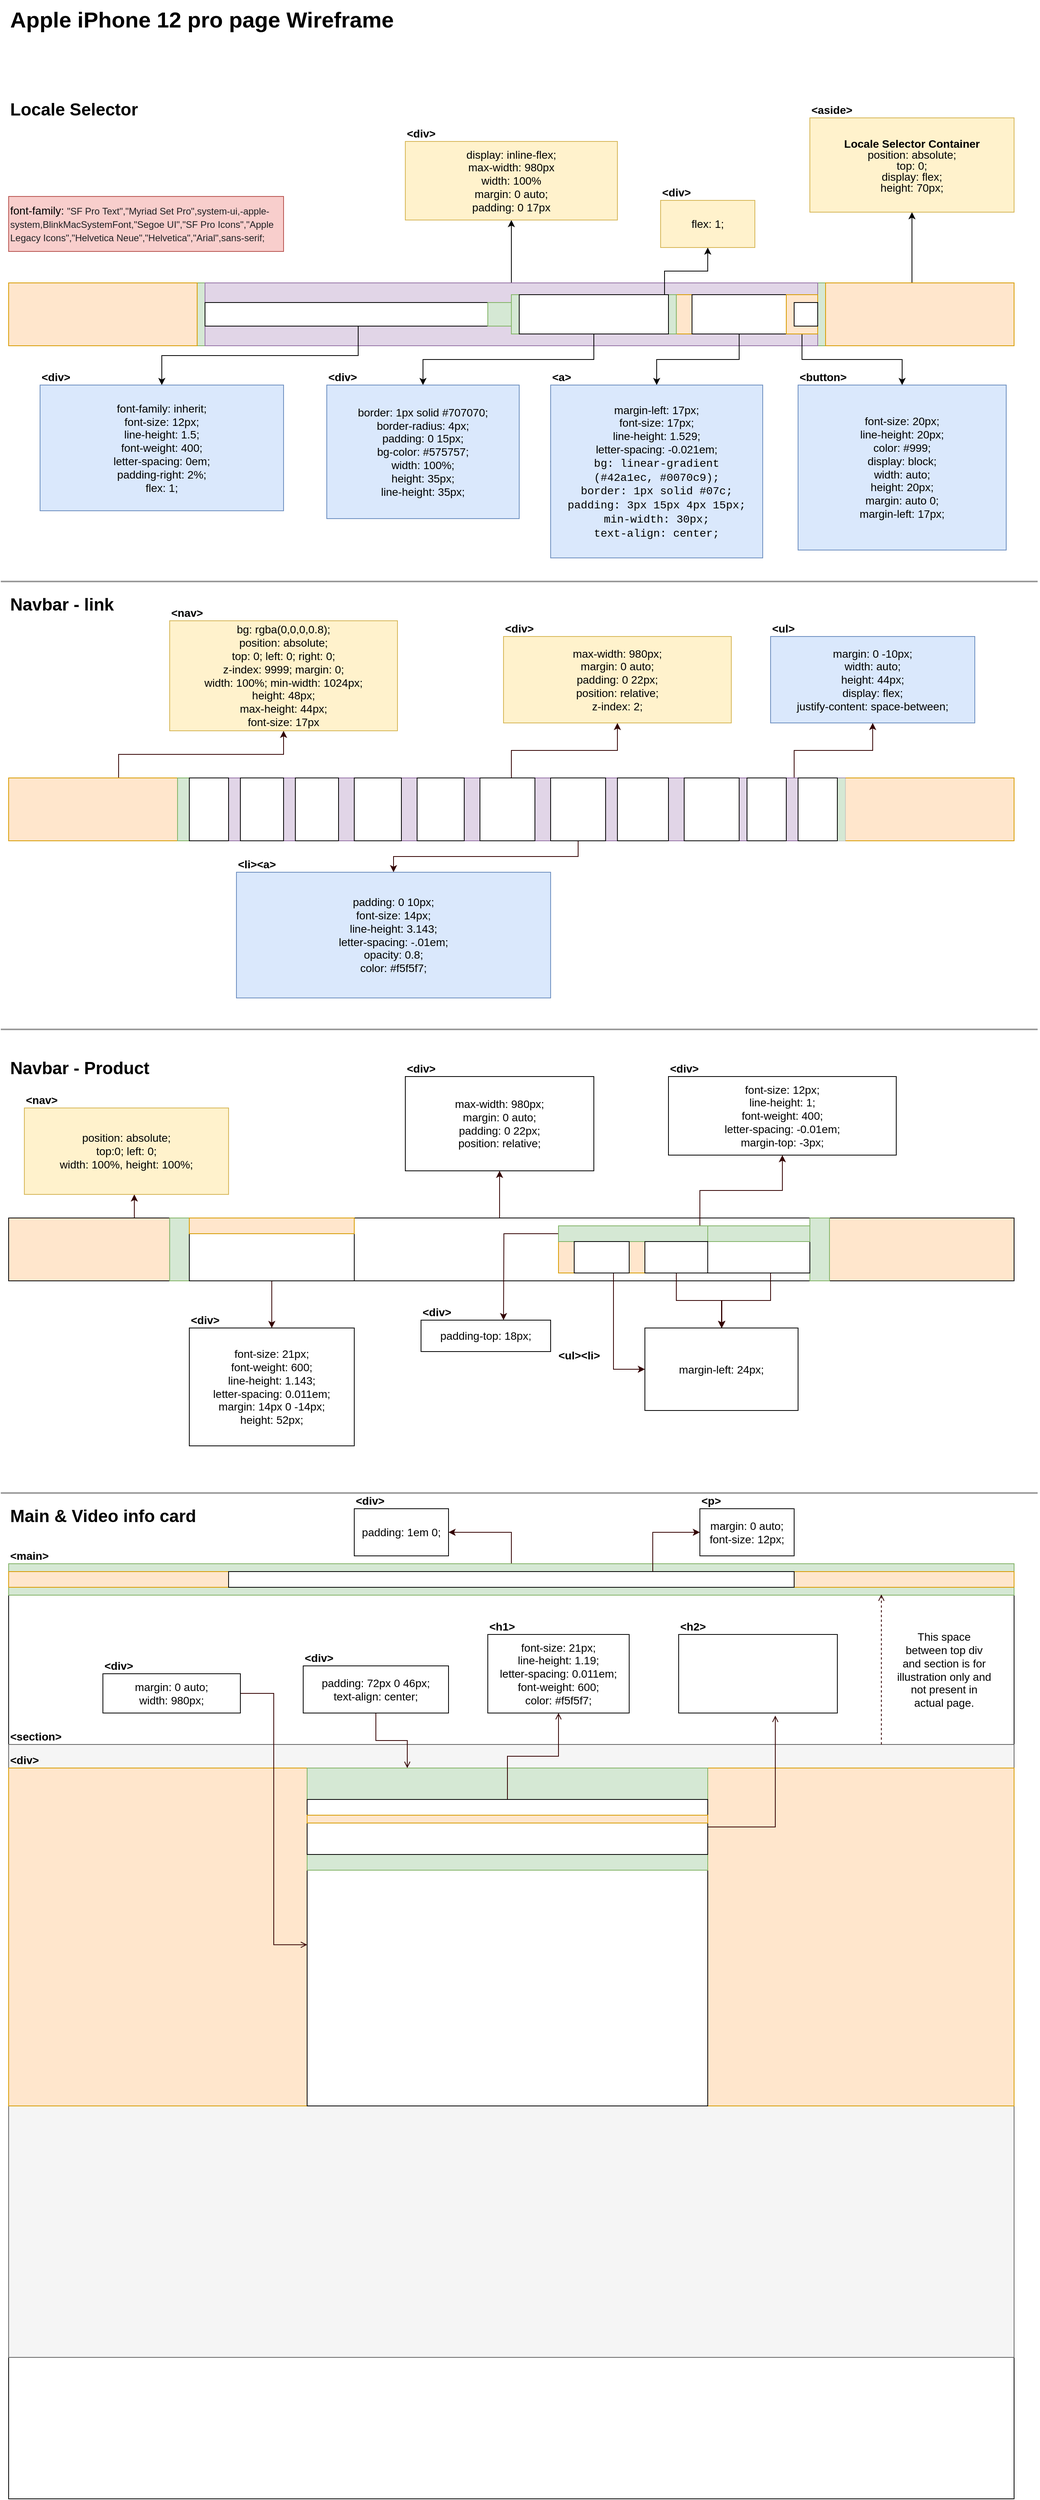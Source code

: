<mxfile version="15.0.6" type="device"><diagram id="CU-7GN7Q8Ez-zcy9aPGT" name="Page-1"><mxGraphModel dx="2269" dy="1886" grid="1" gridSize="10" guides="1" tooltips="1" connect="1" arrows="1" fold="1" page="1" pageScale="1" pageWidth="850" pageHeight="1100" math="0" shadow="0"><root><mxCell id="0"/><mxCell id="1" parent="0"/><mxCell id="8NiObsOph6jo3Dkjtohh-10" style="edgeStyle=orthogonalEdgeStyle;rounded=0;orthogonalLoop=1;jettySize=auto;html=1;fontSize=14;" edge="1" parent="1" source="8NiObsOph6jo3Dkjtohh-1" target="8NiObsOph6jo3Dkjtohh-6"><mxGeometry relative="1" as="geometry"><Array as="points"><mxPoint x="1160" y="240"/><mxPoint x="1160" y="240"/></Array></mxGeometry></mxCell><mxCell id="8NiObsOph6jo3Dkjtohh-1" value="" style="rounded=0;whiteSpace=wrap;html=1;strokeColor=#82b366;fillColor=#d5e8d4;" vertex="1" parent="1"><mxGeometry x="10" y="260" width="1280" height="80" as="geometry"/></mxCell><mxCell id="8NiObsOph6jo3Dkjtohh-2" value="Apple iPhone 12 pro page Wireframe" style="text;html=1;strokeColor=none;fillColor=none;align=left;verticalAlign=middle;whiteSpace=wrap;rounded=0;fontStyle=1;fontSize=28;" vertex="1" parent="1"><mxGeometry x="10" y="-100" width="580" height="50" as="geometry"/></mxCell><mxCell id="8NiObsOph6jo3Dkjtohh-3" value="&lt;font style=&quot;font-size: 22px;&quot;&gt;Locale Selector&lt;/font&gt;" style="text;html=1;strokeColor=none;fillColor=none;align=left;verticalAlign=middle;whiteSpace=wrap;rounded=0;fontSize=22;fontStyle=1" vertex="1" parent="1"><mxGeometry x="10" y="20" width="250" height="40" as="geometry"/></mxCell><mxCell id="8NiObsOph6jo3Dkjtohh-6" value="&lt;p style=&quot;line-height: 100%&quot;&gt;&lt;b&gt;Locale Selector Container&lt;/b&gt;&lt;br&gt;position: absolute;&lt;br&gt;top: 0;&lt;br&gt;display: flex;&lt;br&gt;height: 70px;&lt;br&gt;&lt;/p&gt;" style="rounded=0;whiteSpace=wrap;html=1;fontSize=14;align=center;verticalAlign=middle;fillColor=#fff2cc;strokeColor=#d6b656;" vertex="1" parent="1"><mxGeometry x="1030" y="50" width="260" height="120" as="geometry"/></mxCell><mxCell id="8NiObsOph6jo3Dkjtohh-12" style="edgeStyle=orthogonalEdgeStyle;rounded=0;orthogonalLoop=1;jettySize=auto;html=1;entryX=0.5;entryY=1;entryDx=0;entryDy=0;fontSize=14;" edge="1" parent="1" source="8NiObsOph6jo3Dkjtohh-8" target="8NiObsOph6jo3Dkjtohh-11"><mxGeometry relative="1" as="geometry"/></mxCell><mxCell id="8NiObsOph6jo3Dkjtohh-8" value="" style="rounded=0;whiteSpace=wrap;html=1;fontSize=14;align=left;verticalAlign=top;fillColor=#e1d5e7;strokeColor=#9673a6;" vertex="1" parent="1"><mxGeometry x="260" y="260" width="780" height="80" as="geometry"/></mxCell><mxCell id="8NiObsOph6jo3Dkjtohh-11" value="display: inline-flex;&lt;br&gt;max-width: 980px&lt;br&gt;width: 100%&lt;br&gt;margin: 0 auto;&lt;br&gt;padding: 0 17px" style="rounded=0;whiteSpace=wrap;html=1;fontSize=14;align=center;verticalAlign=middle;fillColor=#fff2cc;strokeColor=#d6b656;" vertex="1" parent="1"><mxGeometry x="515" y="80" width="270" height="100" as="geometry"/></mxCell><mxCell id="8NiObsOph6jo3Dkjtohh-13" value="" style="rounded=0;whiteSpace=wrap;html=1;fontSize=14;strokeColor=#d79b00;align=left;verticalAlign=middle;fillColor=#ffe6cc;" vertex="1" parent="1"><mxGeometry x="10" y="260" width="240" height="80" as="geometry"/></mxCell><mxCell id="8NiObsOph6jo3Dkjtohh-14" value="" style="rounded=0;whiteSpace=wrap;html=1;fontSize=14;strokeColor=#d79b00;align=left;verticalAlign=middle;fillColor=#ffe6cc;" vertex="1" parent="1"><mxGeometry x="1050" y="260" width="240" height="80" as="geometry"/></mxCell><mxCell id="8NiObsOph6jo3Dkjtohh-15" value="font-family:&amp;nbsp;&lt;span class=&quot;value&quot; style=&quot;box-sizing: border-box ; min-width: 0px ; min-height: 0px ; color: rgb(32 , 33 , 36) ; font-size: 12px&quot;&gt;&quot;SF Pro Text&quot;,&quot;Myriad Set Pro&quot;,system-ui,-apple-system,BlinkMacSystemFont,&quot;Segoe UI&quot;,&quot;SF Pro Icons&quot;,&quot;Apple Legacy Icons&quot;,&quot;Helvetica Neue&quot;,&quot;Helvetica&quot;,&quot;Arial&quot;,sans-serif&lt;/span&gt;&lt;span style=&quot;color: rgb(32 , 33 , 36) ; font-size: 12px&quot;&gt;;&lt;/span&gt;" style="rounded=0;whiteSpace=wrap;html=1;fontSize=14;strokeColor=#b85450;align=left;verticalAlign=middle;fillColor=#f8cecc;" vertex="1" parent="1"><mxGeometry x="10" y="150" width="350" height="70" as="geometry"/></mxCell><mxCell id="8NiObsOph6jo3Dkjtohh-16" value="&amp;lt;aside&amp;gt;" style="text;html=1;strokeColor=none;fillColor=none;align=left;verticalAlign=middle;whiteSpace=wrap;rounded=0;fontSize=14;fontStyle=1" vertex="1" parent="1"><mxGeometry x="1030" y="30" width="90" height="20" as="geometry"/></mxCell><mxCell id="8NiObsOph6jo3Dkjtohh-17" value="&amp;lt;div&amp;gt;" style="text;html=1;strokeColor=none;fillColor=none;align=left;verticalAlign=middle;whiteSpace=wrap;rounded=0;fontSize=14;fontStyle=1" vertex="1" parent="1"><mxGeometry x="515" y="60" width="90" height="20" as="geometry"/></mxCell><mxCell id="8NiObsOph6jo3Dkjtohh-20" style="edgeStyle=orthogonalEdgeStyle;rounded=0;orthogonalLoop=1;jettySize=auto;html=1;fontSize=14;" edge="1" parent="1" source="8NiObsOph6jo3Dkjtohh-18" target="8NiObsOph6jo3Dkjtohh-19"><mxGeometry relative="1" as="geometry"/></mxCell><mxCell id="8NiObsOph6jo3Dkjtohh-18" value="" style="rounded=0;whiteSpace=wrap;html=1;fontSize=14;align=left;verticalAlign=middle;" vertex="1" parent="1"><mxGeometry x="260" y="285" width="390" height="30" as="geometry"/></mxCell><mxCell id="8NiObsOph6jo3Dkjtohh-19" value="font-family: inherit;&lt;br&gt;font-size: 12px;&lt;br&gt;line-height: 1.5;&lt;br&gt;font-weight: 400;&lt;br&gt;letter-spacing: 0em;&lt;br&gt;padding-right: 2%;&lt;br&gt;flex: 1;" style="rounded=0;whiteSpace=wrap;html=1;fontSize=14;align=center;verticalAlign=middle;fillColor=#dae8fc;strokeColor=#6c8ebf;" vertex="1" parent="1"><mxGeometry x="50" y="390" width="310" height="160" as="geometry"/></mxCell><mxCell id="8NiObsOph6jo3Dkjtohh-22" value="" style="rounded=0;whiteSpace=wrap;html=1;fontSize=14;strokeColor=#82b366;align=left;verticalAlign=middle;fillColor=#d5e8d4;" vertex="1" parent="1"><mxGeometry x="620" y="285" width="30" height="30" as="geometry"/></mxCell><mxCell id="8NiObsOph6jo3Dkjtohh-26" style="edgeStyle=orthogonalEdgeStyle;rounded=0;orthogonalLoop=1;jettySize=auto;html=1;fontSize=14;" edge="1" parent="1" source="8NiObsOph6jo3Dkjtohh-23" target="8NiObsOph6jo3Dkjtohh-25"><mxGeometry relative="1" as="geometry"/></mxCell><mxCell id="8NiObsOph6jo3Dkjtohh-23" value="" style="rounded=0;whiteSpace=wrap;html=1;fontSize=14;strokeColor=#d79b00;align=left;verticalAlign=middle;fillColor=#ffe6cc;" vertex="1" parent="1"><mxGeometry x="650" y="275" width="390" height="50" as="geometry"/></mxCell><mxCell id="8NiObsOph6jo3Dkjtohh-24" value="&amp;lt;div&amp;gt;" style="text;html=1;strokeColor=none;fillColor=none;align=left;verticalAlign=middle;whiteSpace=wrap;rounded=0;fontSize=14;fontStyle=1" vertex="1" parent="1"><mxGeometry x="50" y="370" width="90" height="20" as="geometry"/></mxCell><mxCell id="8NiObsOph6jo3Dkjtohh-25" value="flex: 1;" style="rounded=0;whiteSpace=wrap;html=1;fontSize=14;strokeColor=#d6b656;align=center;verticalAlign=middle;fillColor=#fff2cc;" vertex="1" parent="1"><mxGeometry x="840" y="155" width="120" height="60" as="geometry"/></mxCell><mxCell id="8NiObsOph6jo3Dkjtohh-27" value="&amp;lt;div&amp;gt;" style="text;html=1;strokeColor=none;fillColor=none;align=left;verticalAlign=middle;whiteSpace=wrap;rounded=0;fontSize=14;fontStyle=1" vertex="1" parent="1"><mxGeometry x="840" y="135" width="90" height="20" as="geometry"/></mxCell><mxCell id="8NiObsOph6jo3Dkjtohh-32" style="edgeStyle=orthogonalEdgeStyle;rounded=0;orthogonalLoop=1;jettySize=auto;html=1;entryX=0.5;entryY=0;entryDx=0;entryDy=0;fontSize=14;" edge="1" parent="1" source="8NiObsOph6jo3Dkjtohh-30" target="8NiObsOph6jo3Dkjtohh-31"><mxGeometry relative="1" as="geometry"/></mxCell><mxCell id="8NiObsOph6jo3Dkjtohh-30" value="" style="rounded=0;whiteSpace=wrap;html=1;fontSize=14;strokeColor=#82b366;align=left;verticalAlign=middle;fillColor=#d5e8d4;" vertex="1" parent="1"><mxGeometry x="650" y="275" width="210" height="50" as="geometry"/></mxCell><mxCell id="8NiObsOph6jo3Dkjtohh-31" value="border: 1px solid #707070;&lt;br&gt;border-radius: 4px;&lt;br&gt;padding: 0 15px;&lt;br&gt;bg-color: #575757;&lt;br&gt;width: 100%;&lt;br&gt;height: 35px;&lt;br&gt;line-height: 35px;" style="rounded=0;whiteSpace=wrap;html=1;fontSize=14;strokeColor=#6c8ebf;align=center;verticalAlign=middle;fillColor=#dae8fc;" vertex="1" parent="1"><mxGeometry x="415" y="390" width="245" height="170" as="geometry"/></mxCell><mxCell id="8NiObsOph6jo3Dkjtohh-34" value="" style="rounded=0;whiteSpace=wrap;html=1;fontSize=14;strokeColor=#000000;align=left;verticalAlign=middle;" vertex="1" parent="1"><mxGeometry x="660" y="275" width="190" height="50" as="geometry"/></mxCell><mxCell id="8NiObsOph6jo3Dkjtohh-40" style="edgeStyle=orthogonalEdgeStyle;rounded=0;orthogonalLoop=1;jettySize=auto;html=1;entryX=0.5;entryY=0;entryDx=0;entryDy=0;fontSize=14;strokeColor=#000000;" edge="1" parent="1" source="8NiObsOph6jo3Dkjtohh-36" target="8NiObsOph6jo3Dkjtohh-39"><mxGeometry relative="1" as="geometry"/></mxCell><mxCell id="8NiObsOph6jo3Dkjtohh-36" value="" style="rounded=0;whiteSpace=wrap;html=1;fontSize=14;strokeColor=#000000;align=left;verticalAlign=middle;" vertex="1" parent="1"><mxGeometry x="880" y="275" width="120" height="50" as="geometry"/></mxCell><mxCell id="8NiObsOph6jo3Dkjtohh-37" value="&amp;lt;div&amp;gt;" style="text;html=1;strokeColor=none;fillColor=none;align=left;verticalAlign=middle;whiteSpace=wrap;rounded=0;fontSize=14;fontStyle=1" vertex="1" parent="1"><mxGeometry x="415" y="370" width="90" height="20" as="geometry"/></mxCell><mxCell id="8NiObsOph6jo3Dkjtohh-39" value="margin-left: 17px;&lt;br&gt;font-size: 17px;&lt;br&gt;line-height: 1.529;&lt;br&gt;letter-spacing: -0.021em;&lt;br&gt;&lt;div&gt;&lt;span style=&quot;font-family: &amp;#34;consolas&amp;#34; , &amp;#34;lucida console&amp;#34; , &amp;#34;courier new&amp;#34; , monospace ; text-align: left&quot;&gt;bg: linear-gradient&lt;br&gt;(#42a1ec, #0070c9);&lt;/span&gt;&lt;br&gt;&lt;/div&gt;&lt;div&gt;&lt;span style=&quot;font-family: &amp;#34;consolas&amp;#34; , &amp;#34;lucida console&amp;#34; , &amp;#34;courier new&amp;#34; , monospace ; text-align: left&quot;&gt;border: 1px solid #07c;&lt;/span&gt;&lt;/div&gt;&lt;div&gt;&lt;span style=&quot;font-family: &amp;#34;consolas&amp;#34; , &amp;#34;lucida console&amp;#34; , &amp;#34;courier new&amp;#34; , monospace ; text-align: left&quot;&gt;padding: 3px 15px 4px 15px;&lt;/span&gt;&lt;/div&gt;&lt;div&gt;&lt;span style=&quot;font-family: &amp;#34;consolas&amp;#34; , &amp;#34;lucida console&amp;#34; , &amp;#34;courier new&amp;#34; , monospace ; text-align: left&quot;&gt;min-width: 30px;&lt;/span&gt;&lt;/div&gt;&lt;div&gt;&lt;span style=&quot;font-family: &amp;#34;consolas&amp;#34; , &amp;#34;lucida console&amp;#34; , &amp;#34;courier new&amp;#34; , monospace ; text-align: left&quot;&gt;text-align: center;&lt;/span&gt;&lt;/div&gt;" style="rounded=0;whiteSpace=wrap;html=1;fontSize=14;strokeColor=#6c8ebf;align=center;verticalAlign=middle;fillColor=#dae8fc;" vertex="1" parent="1"><mxGeometry x="700" y="390" width="270" height="220" as="geometry"/></mxCell><mxCell id="8NiObsOph6jo3Dkjtohh-41" value="&amp;lt;a&amp;gt;" style="text;html=1;strokeColor=none;fillColor=none;align=left;verticalAlign=middle;whiteSpace=wrap;rounded=0;fontSize=14;fontStyle=1" vertex="1" parent="1"><mxGeometry x="700" y="370" width="90" height="20" as="geometry"/></mxCell><mxCell id="8NiObsOph6jo3Dkjtohh-43" value="font-size: 20px;&lt;br&gt;line-height: 20px;&lt;br&gt;color: #999;&lt;br&gt;display: block;&lt;br&gt;width: auto;&lt;br&gt;height: 20px;&lt;br&gt;margin: auto 0;&lt;br&gt;margin-left: 17px;" style="rounded=0;whiteSpace=wrap;html=1;fontSize=14;strokeColor=#6c8ebf;align=center;verticalAlign=middle;fillColor=#dae8fc;" vertex="1" parent="1"><mxGeometry x="1015" y="390" width="265" height="210" as="geometry"/></mxCell><mxCell id="8NiObsOph6jo3Dkjtohh-47" style="edgeStyle=orthogonalEdgeStyle;rounded=0;orthogonalLoop=1;jettySize=auto;html=1;entryX=0.5;entryY=0;entryDx=0;entryDy=0;fontSize=14;strokeColor=#000000;" edge="1" parent="1" source="8NiObsOph6jo3Dkjtohh-46" target="8NiObsOph6jo3Dkjtohh-43"><mxGeometry relative="1" as="geometry"/></mxCell><mxCell id="8NiObsOph6jo3Dkjtohh-46" value="" style="rounded=0;whiteSpace=wrap;html=1;fontSize=14;strokeColor=#d79b00;align=left;verticalAlign=middle;fillColor=#ffe6cc;" vertex="1" parent="1"><mxGeometry x="1000" y="275" width="40" height="50" as="geometry"/></mxCell><mxCell id="8NiObsOph6jo3Dkjtohh-50" value="" style="rounded=0;whiteSpace=wrap;html=1;fontSize=14;strokeColor=#000000;align=left;verticalAlign=middle;" vertex="1" parent="1"><mxGeometry x="1010" y="285" width="30" height="30" as="geometry"/></mxCell><mxCell id="8NiObsOph6jo3Dkjtohh-51" value="&amp;lt;button&amp;gt;" style="text;html=1;strokeColor=none;fillColor=none;align=left;verticalAlign=middle;whiteSpace=wrap;rounded=0;fontSize=14;fontStyle=1" vertex="1" parent="1"><mxGeometry x="1015" y="370" width="90" height="20" as="geometry"/></mxCell><mxCell id="8NiObsOph6jo3Dkjtohh-52" value="&lt;font style=&quot;font-size: 22px&quot;&gt;Navbar - link&lt;/font&gt;" style="text;html=1;strokeColor=none;fillColor=none;align=left;verticalAlign=middle;whiteSpace=wrap;rounded=0;fontSize=22;fontStyle=1" vertex="1" parent="1"><mxGeometry x="10" y="650" width="250" height="40" as="geometry"/></mxCell><mxCell id="8NiObsOph6jo3Dkjtohh-54" value="" style="endArrow=none;html=1;fontSize=14;strokeWidth=2;strokeColor=#999999;" edge="1" parent="1"><mxGeometry width="50" height="50" relative="1" as="geometry"><mxPoint y="640" as="sourcePoint"/><mxPoint x="1320" y="640" as="targetPoint"/></mxGeometry></mxCell><mxCell id="8NiObsOph6jo3Dkjtohh-61" style="edgeStyle=orthogonalEdgeStyle;rounded=0;orthogonalLoop=1;jettySize=auto;html=1;entryX=0.5;entryY=1;entryDx=0;entryDy=0;fontSize=14;strokeWidth=1;strokeColor=#330000;" edge="1" parent="1" source="8NiObsOph6jo3Dkjtohh-55" target="8NiObsOph6jo3Dkjtohh-56"><mxGeometry relative="1" as="geometry"><Array as="points"><mxPoint x="150" y="860"/><mxPoint x="360" y="860"/></Array></mxGeometry></mxCell><mxCell id="8NiObsOph6jo3Dkjtohh-55" value="" style="rounded=0;whiteSpace=wrap;html=1;fontSize=14;align=left;verticalAlign=middle;fillColor=#ffe6cc;strokeColor=#d79b00;" vertex="1" parent="1"><mxGeometry x="10" y="890" width="1280" height="80" as="geometry"/></mxCell><mxCell id="8NiObsOph6jo3Dkjtohh-56" value="bg: rgba(0,0,0,0.8);&lt;br&gt;position: absolute;&lt;br&gt;top: 0; left: 0; right: 0;&lt;br&gt;z-index: 9999; margin: 0;&lt;br&gt;width: 100%; min-width: 1024px;&lt;br&gt;height: 48px;&lt;br&gt;max-height: 44px;&lt;br&gt;font-size: 17px" style="rounded=0;whiteSpace=wrap;html=1;fontSize=14;align=center;verticalAlign=middle;fillColor=#fff2cc;strokeColor=#d6b656;" vertex="1" parent="1"><mxGeometry x="215" y="690" width="290" height="140" as="geometry"/></mxCell><mxCell id="8NiObsOph6jo3Dkjtohh-62" value="&amp;lt;nav&amp;gt;" style="text;html=1;strokeColor=none;fillColor=none;align=left;verticalAlign=middle;whiteSpace=wrap;rounded=0;fontSize=14;fontStyle=1" vertex="1" parent="1"><mxGeometry x="215" y="670" width="90" height="20" as="geometry"/></mxCell><mxCell id="8NiObsOph6jo3Dkjtohh-67" style="edgeStyle=orthogonalEdgeStyle;rounded=0;orthogonalLoop=1;jettySize=auto;html=1;entryX=0.5;entryY=1;entryDx=0;entryDy=0;fontSize=14;strokeColor=#330000;strokeWidth=1;" edge="1" parent="1" source="8NiObsOph6jo3Dkjtohh-63" target="8NiObsOph6jo3Dkjtohh-66"><mxGeometry relative="1" as="geometry"/></mxCell><mxCell id="8NiObsOph6jo3Dkjtohh-90" style="edgeStyle=orthogonalEdgeStyle;rounded=0;orthogonalLoop=1;jettySize=auto;html=1;entryX=0.5;entryY=1;entryDx=0;entryDy=0;fontSize=14;strokeColor=#330000;strokeWidth=1;" edge="1" parent="1" source="8NiObsOph6jo3Dkjtohh-63" target="8NiObsOph6jo3Dkjtohh-87"><mxGeometry relative="1" as="geometry"><Array as="points"><mxPoint x="1010" y="855"/><mxPoint x="1110" y="855"/></Array></mxGeometry></mxCell><mxCell id="8NiObsOph6jo3Dkjtohh-63" value="" style="rounded=0;whiteSpace=wrap;html=1;fontSize=14;align=center;verticalAlign=middle;fillColor=#e1d5e7;strokeColor=#9673a6;" vertex="1" parent="1"><mxGeometry x="225" y="890" width="850" height="80" as="geometry"/></mxCell><mxCell id="8NiObsOph6jo3Dkjtohh-64" value="" style="rounded=0;whiteSpace=wrap;html=1;fontSize=14;strokeColor=#82b366;fillColor=#d5e8d4;align=center;verticalAlign=middle;" vertex="1" parent="1"><mxGeometry x="225" y="890" width="15" height="80" as="geometry"/></mxCell><mxCell id="8NiObsOph6jo3Dkjtohh-65" value="" style="rounded=0;whiteSpace=wrap;html=1;fontSize=14;strokeColor=#82b366;fillColor=#d5e8d4;align=center;verticalAlign=middle;strokeWidth=0;" vertex="1" parent="1"><mxGeometry x="1062.5" y="890" width="12.5" height="80" as="geometry"/></mxCell><mxCell id="8NiObsOph6jo3Dkjtohh-66" value="max-width: 980px;&lt;br&gt;margin: 0 auto;&lt;br&gt;padding: 0 22px;&lt;br&gt;position: relative;&lt;br&gt;z-index: 2;" style="rounded=0;whiteSpace=wrap;html=1;fontSize=14;strokeColor=#d6b656;fillColor=#fff2cc;align=center;verticalAlign=middle;" vertex="1" parent="1"><mxGeometry x="640" y="710" width="290" height="110" as="geometry"/></mxCell><mxCell id="8NiObsOph6jo3Dkjtohh-69" value="&amp;lt;div&amp;gt;" style="text;html=1;strokeColor=none;fillColor=none;align=left;verticalAlign=middle;whiteSpace=wrap;rounded=0;fontSize=14;fontStyle=1" vertex="1" parent="1"><mxGeometry x="640" y="690" width="90" height="20" as="geometry"/></mxCell><mxCell id="8NiObsOph6jo3Dkjtohh-71" value="" style="rounded=0;whiteSpace=wrap;html=1;fontSize=14;strokeColor=#000000;fillColor=#FFFFFF;align=center;verticalAlign=middle;" vertex="1" parent="1"><mxGeometry x="240" y="890" width="50" height="80" as="geometry"/></mxCell><mxCell id="8NiObsOph6jo3Dkjtohh-72" value="" style="rounded=0;whiteSpace=wrap;html=1;fontSize=14;strokeColor=#000000;fillColor=#FFFFFF;align=center;verticalAlign=middle;" vertex="1" parent="1"><mxGeometry x="305" y="890" width="55" height="80" as="geometry"/></mxCell><mxCell id="8NiObsOph6jo3Dkjtohh-73" value="" style="rounded=0;whiteSpace=wrap;html=1;fontSize=14;strokeColor=#000000;fillColor=#FFFFFF;align=center;verticalAlign=middle;" vertex="1" parent="1"><mxGeometry x="1015" y="890" width="50" height="80" as="geometry"/></mxCell><mxCell id="8NiObsOph6jo3Dkjtohh-76" value="" style="rounded=0;whiteSpace=wrap;html=1;fontSize=14;strokeColor=#000000;fillColor=#FFFFFF;align=center;verticalAlign=middle;" vertex="1" parent="1"><mxGeometry x="950" y="890" width="50" height="80" as="geometry"/></mxCell><mxCell id="8NiObsOph6jo3Dkjtohh-77" value="" style="rounded=0;whiteSpace=wrap;html=1;fontSize=14;strokeColor=#000000;fillColor=#FFFFFF;align=center;verticalAlign=middle;" vertex="1" parent="1"><mxGeometry x="375" y="890" width="55" height="80" as="geometry"/></mxCell><mxCell id="8NiObsOph6jo3Dkjtohh-78" value="" style="rounded=0;whiteSpace=wrap;html=1;fontSize=14;strokeColor=#000000;fillColor=#FFFFFF;align=center;verticalAlign=middle;" vertex="1" parent="1"><mxGeometry x="870" y="890" width="70" height="80" as="geometry"/></mxCell><mxCell id="8NiObsOph6jo3Dkjtohh-79" value="" style="rounded=0;whiteSpace=wrap;html=1;fontSize=14;strokeColor=#000000;fillColor=#FFFFFF;align=center;verticalAlign=middle;" vertex="1" parent="1"><mxGeometry x="450" y="890" width="60" height="80" as="geometry"/></mxCell><mxCell id="8NiObsOph6jo3Dkjtohh-80" value="" style="rounded=0;whiteSpace=wrap;html=1;fontSize=14;strokeColor=#000000;fillColor=#FFFFFF;align=center;verticalAlign=middle;" vertex="1" parent="1"><mxGeometry x="785" y="890" width="65" height="80" as="geometry"/></mxCell><mxCell id="8NiObsOph6jo3Dkjtohh-92" style="edgeStyle=orthogonalEdgeStyle;rounded=0;orthogonalLoop=1;jettySize=auto;html=1;entryX=0.5;entryY=0;entryDx=0;entryDy=0;fontSize=14;strokeColor=#330000;strokeWidth=1;" edge="1" parent="1" source="8NiObsOph6jo3Dkjtohh-81" target="8NiObsOph6jo3Dkjtohh-91"><mxGeometry relative="1" as="geometry"/></mxCell><mxCell id="8NiObsOph6jo3Dkjtohh-81" value="" style="rounded=0;whiteSpace=wrap;html=1;fontSize=14;strokeColor=#000000;fillColor=#FFFFFF;align=center;verticalAlign=middle;" vertex="1" parent="1"><mxGeometry x="700" y="890" width="70" height="80" as="geometry"/></mxCell><mxCell id="8NiObsOph6jo3Dkjtohh-82" value="" style="rounded=0;whiteSpace=wrap;html=1;fontSize=14;strokeColor=#000000;fillColor=#FFFFFF;align=center;verticalAlign=middle;" vertex="1" parent="1"><mxGeometry x="530" y="890" width="60" height="80" as="geometry"/></mxCell><mxCell id="8NiObsOph6jo3Dkjtohh-83" value="" style="rounded=0;whiteSpace=wrap;html=1;fontSize=14;strokeColor=#000000;fillColor=#FFFFFF;align=center;verticalAlign=middle;" vertex="1" parent="1"><mxGeometry x="610" y="890" width="70" height="80" as="geometry"/></mxCell><mxCell id="8NiObsOph6jo3Dkjtohh-87" value="margin: 0 -10px;&lt;br&gt;width: auto;&lt;br&gt;height: 44px;&lt;br&gt;display: flex;&lt;br&gt;justify-content: space-between;&lt;br&gt;" style="rounded=0;whiteSpace=wrap;html=1;fontSize=14;strokeColor=#6c8ebf;strokeWidth=1;fillColor=#dae8fc;align=center;verticalAlign=middle;" vertex="1" parent="1"><mxGeometry x="980" y="710" width="260" height="110" as="geometry"/></mxCell><mxCell id="8NiObsOph6jo3Dkjtohh-88" value="&amp;lt;ul&amp;gt;" style="text;html=1;strokeColor=none;fillColor=none;align=left;verticalAlign=middle;whiteSpace=wrap;rounded=0;fontSize=14;fontStyle=1" vertex="1" parent="1"><mxGeometry x="980" y="690" width="90" height="20" as="geometry"/></mxCell><mxCell id="8NiObsOph6jo3Dkjtohh-91" value="padding: 0 10px;&lt;br&gt;font-size: 14px;&lt;br&gt;line-height: 3.143;&lt;br&gt;letter-spacing: -.01em;&lt;br&gt;opacity: 0.8;&lt;br&gt;color: #f5f5f7;" style="rounded=0;whiteSpace=wrap;html=1;fontSize=14;strokeColor=#6c8ebf;strokeWidth=1;fillColor=#dae8fc;align=center;verticalAlign=middle;" vertex="1" parent="1"><mxGeometry x="300" y="1010" width="400" height="160" as="geometry"/></mxCell><mxCell id="8NiObsOph6jo3Dkjtohh-93" value="&lt;font style=&quot;font-size: 22px&quot;&gt;Navbar - Product&lt;/font&gt;" style="text;html=1;strokeColor=none;fillColor=none;align=left;verticalAlign=middle;whiteSpace=wrap;rounded=0;fontSize=22;fontStyle=1" vertex="1" parent="1"><mxGeometry x="10" y="1240" width="250" height="40" as="geometry"/></mxCell><mxCell id="8NiObsOph6jo3Dkjtohh-98" style="edgeStyle=orthogonalEdgeStyle;rounded=0;orthogonalLoop=1;jettySize=auto;html=1;fontSize=14;strokeColor=#330000;strokeWidth=1;" edge="1" parent="1" source="8NiObsOph6jo3Dkjtohh-94" target="8NiObsOph6jo3Dkjtohh-96"><mxGeometry relative="1" as="geometry"><Array as="points"><mxPoint x="170" y="1430"/><mxPoint x="170" y="1430"/></Array></mxGeometry></mxCell><mxCell id="8NiObsOph6jo3Dkjtohh-94" value="" style="rounded=0;whiteSpace=wrap;html=1;fontSize=14;align=left;verticalAlign=middle;fillColor=#ffe6cc;" vertex="1" parent="1"><mxGeometry x="10" y="1450" width="1280" height="80" as="geometry"/></mxCell><mxCell id="8NiObsOph6jo3Dkjtohh-95" value="" style="endArrow=none;html=1;fontSize=14;strokeWidth=2;strokeColor=#999999;" edge="1" parent="1"><mxGeometry width="50" height="50" relative="1" as="geometry"><mxPoint y="1210" as="sourcePoint"/><mxPoint x="1320" y="1210" as="targetPoint"/></mxGeometry></mxCell><mxCell id="8NiObsOph6jo3Dkjtohh-96" value="position: absolute;&lt;br&gt;top:0; left: 0;&lt;br&gt;width: 100%, height: 100%;" style="rounded=0;whiteSpace=wrap;html=1;fontSize=14;strokeColor=#d6b656;strokeWidth=1;fillColor=#fff2cc;align=center;verticalAlign=middle;" vertex="1" parent="1"><mxGeometry x="30" y="1310" width="260" height="110" as="geometry"/></mxCell><mxCell id="8NiObsOph6jo3Dkjtohh-115" style="edgeStyle=orthogonalEdgeStyle;rounded=0;orthogonalLoop=1;jettySize=auto;html=1;entryX=0.5;entryY=1;entryDx=0;entryDy=0;fontSize=14;strokeColor=#330000;strokeWidth=1;" edge="1" parent="1" source="8NiObsOph6jo3Dkjtohh-100" target="8NiObsOph6jo3Dkjtohh-103"><mxGeometry relative="1" as="geometry"/></mxCell><mxCell id="8NiObsOph6jo3Dkjtohh-100" value="" style="rounded=0;whiteSpace=wrap;html=1;fontSize=14;strokeColor=#000000;strokeWidth=1;fillColor=#FFFFFF;align=center;verticalAlign=middle;" vertex="1" parent="1"><mxGeometry x="215" y="1450" width="840" height="80" as="geometry"/></mxCell><mxCell id="8NiObsOph6jo3Dkjtohh-101" value="" style="rounded=0;whiteSpace=wrap;html=1;fontSize=14;strokeColor=#82b366;strokeWidth=1;fillColor=#d5e8d4;align=center;verticalAlign=middle;" vertex="1" parent="1"><mxGeometry x="215" y="1450" width="25" height="80" as="geometry"/></mxCell><mxCell id="8NiObsOph6jo3Dkjtohh-102" value="" style="rounded=0;whiteSpace=wrap;html=1;fontSize=14;strokeColor=#82b366;strokeWidth=1;fillColor=#d5e8d4;align=center;verticalAlign=middle;" vertex="1" parent="1"><mxGeometry x="1030" y="1450" width="25" height="80" as="geometry"/></mxCell><mxCell id="8NiObsOph6jo3Dkjtohh-103" value="max-width: 980px;&lt;br&gt;margin: 0 auto;&lt;br&gt;padding: 0 22px;&lt;br&gt;position: relative;" style="rounded=0;whiteSpace=wrap;html=1;fontSize=14;strokeColor=#000000;strokeWidth=1;fillColor=#FFFFFF;align=center;verticalAlign=middle;" vertex="1" parent="1"><mxGeometry x="515" y="1270" width="240" height="120" as="geometry"/></mxCell><mxCell id="8NiObsOph6jo3Dkjtohh-104" value="&amp;lt;li&amp;gt;&amp;lt;a&amp;gt;" style="text;html=1;strokeColor=none;fillColor=none;align=left;verticalAlign=middle;whiteSpace=wrap;rounded=0;fontSize=14;fontStyle=1" vertex="1" parent="1"><mxGeometry x="300" y="990" width="90" height="20" as="geometry"/></mxCell><mxCell id="8NiObsOph6jo3Dkjtohh-108" style="edgeStyle=orthogonalEdgeStyle;rounded=0;orthogonalLoop=1;jettySize=auto;html=1;entryX=0.5;entryY=0;entryDx=0;entryDy=0;fontSize=14;strokeColor=#330000;strokeWidth=1;" edge="1" parent="1" source="8NiObsOph6jo3Dkjtohh-106" target="8NiObsOph6jo3Dkjtohh-107"><mxGeometry relative="1" as="geometry"/></mxCell><mxCell id="8NiObsOph6jo3Dkjtohh-106" value="" style="rounded=0;whiteSpace=wrap;html=1;fontSize=14;strokeColor=#000000;strokeWidth=1;fillColor=#FFFFFF;align=center;verticalAlign=middle;" vertex="1" parent="1"><mxGeometry x="240" y="1470" width="210" height="60" as="geometry"/></mxCell><mxCell id="8NiObsOph6jo3Dkjtohh-107" value="font-size: 21px;&lt;br&gt;font-weight: 600;&lt;br&gt;line-height: 1.143;&lt;br&gt;letter-spacing: 0.011em;&lt;br&gt;margin: 14px 0 -14px;&lt;br&gt;height: 52px;&lt;br&gt;" style="rounded=0;whiteSpace=wrap;html=1;fontSize=14;strokeColor=#000000;strokeWidth=1;fillColor=#FFFFFF;align=center;verticalAlign=middle;" vertex="1" parent="1"><mxGeometry x="240" y="1590" width="210" height="150" as="geometry"/></mxCell><mxCell id="8NiObsOph6jo3Dkjtohh-109" value="" style="rounded=0;whiteSpace=wrap;html=1;fontSize=14;strokeColor=#d79b00;strokeWidth=1;fillColor=#ffe6cc;align=center;verticalAlign=middle;" vertex="1" parent="1"><mxGeometry x="240" y="1450" width="210" height="20" as="geometry"/></mxCell><mxCell id="8NiObsOph6jo3Dkjtohh-110" value="&amp;lt;nav&amp;gt;" style="text;html=1;strokeColor=none;fillColor=none;align=left;verticalAlign=middle;whiteSpace=wrap;rounded=0;fontSize=14;fontStyle=1" vertex="1" parent="1"><mxGeometry x="30" y="1290" width="90" height="20" as="geometry"/></mxCell><mxCell id="8NiObsOph6jo3Dkjtohh-111" value="&amp;lt;div&amp;gt;" style="text;html=1;strokeColor=none;fillColor=none;align=left;verticalAlign=middle;whiteSpace=wrap;rounded=0;fontSize=14;fontStyle=1" vertex="1" parent="1"><mxGeometry x="515" y="1250" width="90" height="20" as="geometry"/></mxCell><mxCell id="8NiObsOph6jo3Dkjtohh-112" value="&amp;lt;div&amp;gt;" style="text;html=1;strokeColor=none;fillColor=none;align=left;verticalAlign=middle;whiteSpace=wrap;rounded=0;fontSize=14;fontStyle=1" vertex="1" parent="1"><mxGeometry x="240" y="1570" width="90" height="20" as="geometry"/></mxCell><mxCell id="8NiObsOph6jo3Dkjtohh-117" style="edgeStyle=orthogonalEdgeStyle;rounded=0;orthogonalLoop=1;jettySize=auto;html=1;fontSize=14;strokeColor=#330000;strokeWidth=1;" edge="1" parent="1" source="8NiObsOph6jo3Dkjtohh-113" target="8NiObsOph6jo3Dkjtohh-116"><mxGeometry relative="1" as="geometry"/></mxCell><mxCell id="8NiObsOph6jo3Dkjtohh-136" style="edgeStyle=orthogonalEdgeStyle;rounded=0;orthogonalLoop=1;jettySize=auto;html=1;fontSize=14;strokeColor=#330000;strokeWidth=1;" edge="1" parent="1" source="8NiObsOph6jo3Dkjtohh-113" target="8NiObsOph6jo3Dkjtohh-128"><mxGeometry relative="1" as="geometry"><Array as="points"><mxPoint x="980" y="1555"/><mxPoint x="918" y="1555"/></Array></mxGeometry></mxCell><mxCell id="8NiObsOph6jo3Dkjtohh-113" value="" style="rounded=0;whiteSpace=wrap;html=1;fontSize=14;strokeColor=#000000;strokeWidth=1;fillColor=#FFFFFF;align=center;verticalAlign=middle;" vertex="1" parent="1"><mxGeometry x="750" y="1460" width="280" height="60" as="geometry"/></mxCell><mxCell id="8NiObsOph6jo3Dkjtohh-116" value="font-size: 12px;&lt;br&gt;line-height: 1;&lt;br&gt;font-weight: 400;&lt;br&gt;letter-spacing: -0.01em;&lt;br&gt;margin-top: -3px;" style="rounded=0;whiteSpace=wrap;html=1;fontSize=14;strokeColor=#000000;strokeWidth=1;fillColor=#FFFFFF;align=center;verticalAlign=middle;" vertex="1" parent="1"><mxGeometry x="850" y="1270" width="290" height="100" as="geometry"/></mxCell><mxCell id="8NiObsOph6jo3Dkjtohh-118" value="&amp;lt;div&amp;gt;" style="text;html=1;strokeColor=none;fillColor=none;align=left;verticalAlign=middle;whiteSpace=wrap;rounded=0;fontSize=14;fontStyle=1" vertex="1" parent="1"><mxGeometry x="850" y="1250" width="90" height="20" as="geometry"/></mxCell><mxCell id="8NiObsOph6jo3Dkjtohh-129" value="" style="edgeStyle=orthogonalEdgeStyle;rounded=0;orthogonalLoop=1;jettySize=auto;html=1;fontSize=14;strokeColor=#330000;strokeWidth=1;" edge="1" parent="1" source="8NiObsOph6jo3Dkjtohh-119" target="8NiObsOph6jo3Dkjtohh-128"><mxGeometry relative="1" as="geometry"><Array as="points"><mxPoint x="780" y="1550"/><mxPoint x="780" y="1550"/></Array></mxGeometry></mxCell><mxCell id="8NiObsOph6jo3Dkjtohh-119" value="" style="rounded=0;whiteSpace=wrap;html=1;fontSize=14;strokeColor=#d79b00;strokeWidth=1;fillColor=#ffe6cc;align=center;verticalAlign=middle;" vertex="1" parent="1"><mxGeometry x="710" y="1480" width="190" height="40" as="geometry"/></mxCell><mxCell id="8NiObsOph6jo3Dkjtohh-125" style="edgeStyle=orthogonalEdgeStyle;rounded=0;orthogonalLoop=1;jettySize=auto;html=1;fontSize=14;strokeColor=#330000;strokeWidth=1;" edge="1" parent="1" source="8NiObsOph6jo3Dkjtohh-120"><mxGeometry relative="1" as="geometry"><mxPoint x="640" y="1580" as="targetPoint"/></mxGeometry></mxCell><mxCell id="8NiObsOph6jo3Dkjtohh-120" value="" style="rounded=0;whiteSpace=wrap;html=1;fontSize=14;strokeColor=#82b366;strokeWidth=1;fillColor=#d5e8d4;align=center;verticalAlign=middle;" vertex="1" parent="1"><mxGeometry x="710" y="1460" width="190" height="20" as="geometry"/></mxCell><mxCell id="8NiObsOph6jo3Dkjtohh-121" value="" style="rounded=0;whiteSpace=wrap;html=1;fontSize=14;strokeColor=#82b366;strokeWidth=1;fillColor=#d5e8d4;align=center;verticalAlign=middle;" vertex="1" parent="1"><mxGeometry x="900" y="1460" width="130" height="20" as="geometry"/></mxCell><mxCell id="8NiObsOph6jo3Dkjtohh-122" value="padding-top: 18px;" style="rounded=0;whiteSpace=wrap;html=1;fontSize=14;strokeColor=#000000;strokeWidth=1;fillColor=#FFFFFF;align=center;verticalAlign=middle;" vertex="1" parent="1"><mxGeometry x="535" y="1580" width="165" height="40" as="geometry"/></mxCell><mxCell id="8NiObsOph6jo3Dkjtohh-124" value="&amp;lt;div&amp;gt;" style="text;html=1;strokeColor=none;fillColor=none;align=left;verticalAlign=middle;whiteSpace=wrap;rounded=0;fontSize=14;fontStyle=1" vertex="1" parent="1"><mxGeometry x="535" y="1560" width="90" height="20" as="geometry"/></mxCell><mxCell id="8NiObsOph6jo3Dkjtohh-128" value="margin-left: 24px;&lt;br&gt;" style="whiteSpace=wrap;html=1;rounded=0;fontSize=14;strokeWidth=1;fillColor=#FFFFFF;" vertex="1" parent="1"><mxGeometry x="820" y="1590" width="195" height="105" as="geometry"/></mxCell><mxCell id="8NiObsOph6jo3Dkjtohh-130" value="&amp;lt;ul&amp;gt;&amp;lt;li&amp;gt;" style="text;html=1;strokeColor=none;fillColor=none;align=left;verticalAlign=middle;whiteSpace=wrap;rounded=0;fontSize=14;fontStyle=1" vertex="1" parent="1"><mxGeometry x="707.5" y="1615" width="90" height="20" as="geometry"/></mxCell><mxCell id="8NiObsOph6jo3Dkjtohh-131" value="" style="rounded=0;whiteSpace=wrap;html=1;fontSize=14;strokeColor=#000000;strokeWidth=1;fillColor=#FFFFFF;align=center;verticalAlign=middle;" vertex="1" parent="1"><mxGeometry x="730" y="1480" width="70" height="40" as="geometry"/></mxCell><mxCell id="8NiObsOph6jo3Dkjtohh-135" style="edgeStyle=orthogonalEdgeStyle;rounded=0;orthogonalLoop=1;jettySize=auto;html=1;fontSize=14;strokeColor=#330000;strokeWidth=1;" edge="1" parent="1" source="8NiObsOph6jo3Dkjtohh-132" target="8NiObsOph6jo3Dkjtohh-128"><mxGeometry relative="1" as="geometry"/></mxCell><mxCell id="8NiObsOph6jo3Dkjtohh-132" value="" style="rounded=0;whiteSpace=wrap;html=1;fontSize=14;strokeColor=#000000;strokeWidth=1;fillColor=#FFFFFF;align=center;verticalAlign=middle;" vertex="1" parent="1"><mxGeometry x="820" y="1480" width="80" height="40" as="geometry"/></mxCell><mxCell id="8NiObsOph6jo3Dkjtohh-137" value="" style="rounded=0;whiteSpace=wrap;html=1;fontSize=14;strokeWidth=1;align=center;verticalAlign=middle;" vertex="1" parent="1"><mxGeometry x="10" y="1890" width="1280" height="1190" as="geometry"/></mxCell><mxCell id="8NiObsOph6jo3Dkjtohh-138" value="" style="endArrow=none;html=1;fontSize=14;strokeWidth=2;strokeColor=#999999;" edge="1" parent="1"><mxGeometry width="50" height="50" relative="1" as="geometry"><mxPoint y="1800" as="sourcePoint"/><mxPoint x="1320" y="1800" as="targetPoint"/></mxGeometry></mxCell><mxCell id="8NiObsOph6jo3Dkjtohh-139" value="&lt;font style=&quot;font-size: 22px&quot;&gt;Main &amp;amp; Video info card&lt;/font&gt;" style="text;html=1;strokeColor=none;fillColor=none;align=left;verticalAlign=middle;whiteSpace=wrap;rounded=0;fontSize=22;fontStyle=1" vertex="1" parent="1"><mxGeometry x="10" y="1810" width="250" height="40" as="geometry"/></mxCell><mxCell id="8NiObsOph6jo3Dkjtohh-152" style="edgeStyle=orthogonalEdgeStyle;rounded=0;orthogonalLoop=1;jettySize=auto;html=1;entryX=1;entryY=0.5;entryDx=0;entryDy=0;fontSize=14;strokeColor=#330000;strokeWidth=1;" edge="1" parent="1" source="8NiObsOph6jo3Dkjtohh-140" target="8NiObsOph6jo3Dkjtohh-145"><mxGeometry relative="1" as="geometry"/></mxCell><mxCell id="8NiObsOph6jo3Dkjtohh-140" value="" style="rounded=0;whiteSpace=wrap;html=1;fontSize=14;strokeColor=#82b366;strokeWidth=1;fillColor=#d5e8d4;align=center;verticalAlign=middle;" vertex="1" parent="1"><mxGeometry x="10" y="1890" width="1280" height="40" as="geometry"/></mxCell><mxCell id="8NiObsOph6jo3Dkjtohh-141" value="&amp;lt;main&amp;gt;" style="text;html=1;strokeColor=none;fillColor=none;align=left;verticalAlign=middle;whiteSpace=wrap;rounded=0;fontSize=14;fontStyle=1" vertex="1" parent="1"><mxGeometry x="10" y="1870" width="90" height="20" as="geometry"/></mxCell><mxCell id="8NiObsOph6jo3Dkjtohh-145" value="padding: 1em 0;" style="rounded=0;whiteSpace=wrap;html=1;fontSize=14;strokeColor=#000000;strokeWidth=1;fillColor=#FFFFFF;align=center;verticalAlign=middle;" vertex="1" parent="1"><mxGeometry x="450" y="1820" width="120" height="60" as="geometry"/></mxCell><mxCell id="8NiObsOph6jo3Dkjtohh-147" value="&amp;lt;div&amp;gt;" style="text;html=1;strokeColor=none;fillColor=none;align=left;verticalAlign=middle;whiteSpace=wrap;rounded=0;fontSize=14;fontStyle=1" vertex="1" parent="1"><mxGeometry x="450" y="1800" width="90" height="20" as="geometry"/></mxCell><mxCell id="8NiObsOph6jo3Dkjtohh-148" value="" style="rounded=0;whiteSpace=wrap;html=1;fontSize=14;strokeColor=#d79b00;strokeWidth=1;fillColor=#ffe6cc;align=center;verticalAlign=middle;" vertex="1" parent="1"><mxGeometry x="10" y="1900" width="1280" height="20" as="geometry"/></mxCell><mxCell id="8NiObsOph6jo3Dkjtohh-155" style="edgeStyle=orthogonalEdgeStyle;rounded=0;orthogonalLoop=1;jettySize=auto;html=1;entryX=0;entryY=0.5;entryDx=0;entryDy=0;fontSize=14;strokeColor=#330000;strokeWidth=1;" edge="1" parent="1" source="8NiObsOph6jo3Dkjtohh-150" target="8NiObsOph6jo3Dkjtohh-154"><mxGeometry relative="1" as="geometry"><Array as="points"><mxPoint x="830" y="1850"/></Array></mxGeometry></mxCell><mxCell id="8NiObsOph6jo3Dkjtohh-150" value="" style="rounded=0;whiteSpace=wrap;html=1;fontSize=14;strokeWidth=1;align=center;verticalAlign=middle;" vertex="1" parent="1"><mxGeometry x="290" y="1900" width="720" height="20" as="geometry"/></mxCell><mxCell id="8NiObsOph6jo3Dkjtohh-154" value="margin: 0 auto;&lt;br&gt;font-size: 12px;" style="rounded=0;whiteSpace=wrap;html=1;fontSize=14;strokeColor=#000000;strokeWidth=1;fillColor=#FFFFFF;align=center;verticalAlign=middle;" vertex="1" parent="1"><mxGeometry x="890" y="1820" width="120" height="60" as="geometry"/></mxCell><mxCell id="8NiObsOph6jo3Dkjtohh-156" value="&amp;lt;p&amp;gt;" style="text;html=1;strokeColor=none;fillColor=none;align=left;verticalAlign=middle;whiteSpace=wrap;rounded=0;fontSize=14;fontStyle=1" vertex="1" parent="1"><mxGeometry x="890" y="1800" width="90" height="20" as="geometry"/></mxCell><mxCell id="8NiObsOph6jo3Dkjtohh-158" value="" style="rounded=0;whiteSpace=wrap;html=1;fontSize=14;strokeColor=#666666;strokeWidth=1;fillColor=#f5f5f5;align=center;verticalAlign=middle;fontColor=#333333;" vertex="1" parent="1"><mxGeometry x="10" y="2120" width="1280" height="780" as="geometry"/></mxCell><mxCell id="8NiObsOph6jo3Dkjtohh-163" value="" style="rounded=0;whiteSpace=wrap;html=1;fontSize=14;strokeColor=#d79b00;strokeWidth=1;fillColor=#ffe6cc;align=center;verticalAlign=middle;" vertex="1" parent="1"><mxGeometry x="10" y="2150" width="1280" height="430" as="geometry"/></mxCell><mxCell id="8NiObsOph6jo3Dkjtohh-162" value="This space between top div and section is for illustration only and not present in actual page." style="text;html=1;strokeColor=none;fillColor=none;align=center;verticalAlign=middle;whiteSpace=wrap;rounded=0;fontSize=14;" vertex="1" parent="1"><mxGeometry x="1140" y="1980" width="122" height="90" as="geometry"/></mxCell><mxCell id="8NiObsOph6jo3Dkjtohh-161" style="edgeStyle=orthogonalEdgeStyle;rounded=0;orthogonalLoop=1;jettySize=auto;html=1;fontSize=14;strokeColor=#330000;strokeWidth=1;entryX=0.868;entryY=0.978;entryDx=0;entryDy=0;entryPerimeter=0;dashed=1;endArrow=open;endFill=0;exitX=0.868;exitY=0;exitDx=0;exitDy=0;exitPerimeter=0;" edge="1" parent="1" source="8NiObsOph6jo3Dkjtohh-158" target="8NiObsOph6jo3Dkjtohh-140"><mxGeometry relative="1" as="geometry"><mxPoint x="1430" y="2320" as="targetPoint"/><mxPoint x="1121" y="2110" as="sourcePoint"/><Array as="points"/></mxGeometry></mxCell><mxCell id="8NiObsOph6jo3Dkjtohh-165" value="&amp;lt;section&amp;gt;" style="text;html=1;strokeColor=none;fillColor=none;align=left;verticalAlign=middle;whiteSpace=wrap;rounded=0;fontSize=14;fontStyle=1" vertex="1" parent="1"><mxGeometry x="10" y="2100" width="90" height="20" as="geometry"/></mxCell><mxCell id="8NiObsOph6jo3Dkjtohh-169" value="&amp;lt;div&amp;gt;" style="text;html=1;strokeColor=none;fillColor=none;align=left;verticalAlign=middle;whiteSpace=wrap;rounded=0;fontSize=14;fontStyle=1" vertex="1" parent="1"><mxGeometry x="10" y="2130" width="90" height="20" as="geometry"/></mxCell><mxCell id="8NiObsOph6jo3Dkjtohh-170" value="" style="rounded=0;whiteSpace=wrap;html=1;fontSize=14;strokeColor=#000000;strokeWidth=1;fillColor=#FFFFFF;align=center;verticalAlign=middle;" vertex="1" parent="1"><mxGeometry x="390" y="2150" width="510" height="430" as="geometry"/></mxCell><mxCell id="8NiObsOph6jo3Dkjtohh-172" style="edgeStyle=orthogonalEdgeStyle;rounded=0;orthogonalLoop=1;jettySize=auto;html=1;entryX=0;entryY=0.523;entryDx=0;entryDy=0;entryPerimeter=0;fontSize=14;endArrow=open;endFill=0;strokeColor=#330000;strokeWidth=1;" edge="1" parent="1" source="8NiObsOph6jo3Dkjtohh-171" target="8NiObsOph6jo3Dkjtohh-170"><mxGeometry relative="1" as="geometry"/></mxCell><mxCell id="8NiObsOph6jo3Dkjtohh-171" value="margin: 0 auto;&lt;br&gt;width: 980px;&lt;br&gt;" style="rounded=0;whiteSpace=wrap;html=1;fontSize=14;strokeColor=#000000;strokeWidth=1;fillColor=#FFFFFF;align=center;verticalAlign=middle;" vertex="1" parent="1"><mxGeometry x="130" y="2030" width="175" height="50" as="geometry"/></mxCell><mxCell id="8NiObsOph6jo3Dkjtohh-173" value="&amp;lt;div&amp;gt;" style="text;html=1;strokeColor=none;fillColor=none;align=left;verticalAlign=middle;whiteSpace=wrap;rounded=0;fontSize=14;fontStyle=1" vertex="1" parent="1"><mxGeometry x="130" y="2010" width="90" height="20" as="geometry"/></mxCell><mxCell id="8NiObsOph6jo3Dkjtohh-174" value="" style="rounded=0;whiteSpace=wrap;html=1;fontSize=14;strokeColor=#82b366;strokeWidth=1;fillColor=#d5e8d4;align=center;verticalAlign=middle;" vertex="1" parent="1"><mxGeometry x="390" y="2150" width="510" height="130" as="geometry"/></mxCell><mxCell id="8NiObsOph6jo3Dkjtohh-189" style="edgeStyle=orthogonalEdgeStyle;rounded=0;orthogonalLoop=1;jettySize=auto;html=1;entryX=0.609;entryY=1.033;entryDx=0;entryDy=0;entryPerimeter=0;fontSize=14;endArrow=open;endFill=0;strokeColor=#330000;strokeWidth=1;" edge="1" parent="1" source="8NiObsOph6jo3Dkjtohh-175" target="8NiObsOph6jo3Dkjtohh-187"><mxGeometry relative="1" as="geometry"><Array as="points"><mxPoint x="986" y="2225"/></Array></mxGeometry></mxCell><mxCell id="8NiObsOph6jo3Dkjtohh-175" value="" style="rounded=0;whiteSpace=wrap;html=1;fontSize=14;strokeColor=#000000;strokeWidth=1;fillColor=#FFFFFF;align=center;verticalAlign=middle;" vertex="1" parent="1"><mxGeometry x="390" y="2190" width="510" height="70" as="geometry"/></mxCell><mxCell id="8NiObsOph6jo3Dkjtohh-178" style="edgeStyle=orthogonalEdgeStyle;rounded=0;orthogonalLoop=1;jettySize=auto;html=1;entryX=0.25;entryY=0;entryDx=0;entryDy=0;fontSize=14;endArrow=open;endFill=0;strokeColor=#330000;strokeWidth=1;" edge="1" parent="1" source="8NiObsOph6jo3Dkjtohh-177" target="8NiObsOph6jo3Dkjtohh-174"><mxGeometry relative="1" as="geometry"/></mxCell><mxCell id="8NiObsOph6jo3Dkjtohh-177" value="padding: 72px 0 46px;&lt;br&gt;text-align: center;" style="rounded=0;whiteSpace=wrap;html=1;fontSize=14;strokeColor=#000000;strokeWidth=1;fillColor=#FFFFFF;align=center;verticalAlign=middle;" vertex="1" parent="1"><mxGeometry x="385" y="2020" width="185" height="60" as="geometry"/></mxCell><mxCell id="8NiObsOph6jo3Dkjtohh-185" style="edgeStyle=orthogonalEdgeStyle;rounded=0;orthogonalLoop=1;jettySize=auto;html=1;entryX=0.5;entryY=1;entryDx=0;entryDy=0;fontSize=14;endArrow=open;endFill=0;strokeColor=#330000;strokeWidth=1;" edge="1" parent="1" source="8NiObsOph6jo3Dkjtohh-179" target="8NiObsOph6jo3Dkjtohh-181"><mxGeometry relative="1" as="geometry"/></mxCell><mxCell id="8NiObsOph6jo3Dkjtohh-179" value="" style="rounded=0;whiteSpace=wrap;html=1;fontSize=14;strokeColor=#000000;strokeWidth=1;fillColor=#FFFFFF;align=center;verticalAlign=middle;" vertex="1" parent="1"><mxGeometry x="390" y="2190" width="510" height="20" as="geometry"/></mxCell><mxCell id="8NiObsOph6jo3Dkjtohh-181" value="font-size: 21px;&lt;br&gt;line-height: 1.19;&lt;br&gt;letter-spacing: 0.011em;&lt;br&gt;font-weight: 600;&lt;br&gt;color: #f5f5f7;" style="rounded=0;whiteSpace=wrap;html=1;fontSize=14;strokeColor=#000000;strokeWidth=1;fillColor=#FFFFFF;align=center;verticalAlign=middle;" vertex="1" parent="1"><mxGeometry x="620" y="1980" width="180" height="100" as="geometry"/></mxCell><mxCell id="8NiObsOph6jo3Dkjtohh-182" value="&amp;lt;div&amp;gt;" style="text;html=1;strokeColor=none;fillColor=none;align=left;verticalAlign=middle;whiteSpace=wrap;rounded=0;fontSize=14;fontStyle=1" vertex="1" parent="1"><mxGeometry x="385" y="2000" width="90" height="20" as="geometry"/></mxCell><mxCell id="8NiObsOph6jo3Dkjtohh-183" value="&amp;lt;h1&amp;gt;" style="text;html=1;strokeColor=none;fillColor=none;align=left;verticalAlign=middle;whiteSpace=wrap;rounded=0;fontSize=14;fontStyle=1" vertex="1" parent="1"><mxGeometry x="620" y="1960" width="90" height="20" as="geometry"/></mxCell><mxCell id="8NiObsOph6jo3Dkjtohh-186" value="" style="rounded=0;whiteSpace=wrap;html=1;fontSize=14;strokeColor=#d79b00;strokeWidth=1;fillColor=#ffe6cc;align=center;verticalAlign=middle;" vertex="1" parent="1"><mxGeometry x="390" y="2210" width="510" height="10" as="geometry"/></mxCell><mxCell id="8NiObsOph6jo3Dkjtohh-187" value="" style="rounded=0;whiteSpace=wrap;html=1;fontSize=14;strokeColor=#000000;strokeWidth=1;fillColor=#FFFFFF;align=center;verticalAlign=middle;" vertex="1" parent="1"><mxGeometry x="863" y="1980" width="202" height="100" as="geometry"/></mxCell><mxCell id="8NiObsOph6jo3Dkjtohh-190" value="&amp;lt;h2&amp;gt;" style="text;html=1;strokeColor=none;fillColor=none;align=left;verticalAlign=middle;whiteSpace=wrap;rounded=0;fontSize=14;fontStyle=1" vertex="1" parent="1"><mxGeometry x="863" y="1960" width="90" height="20" as="geometry"/></mxCell></root></mxGraphModel></diagram></mxfile>